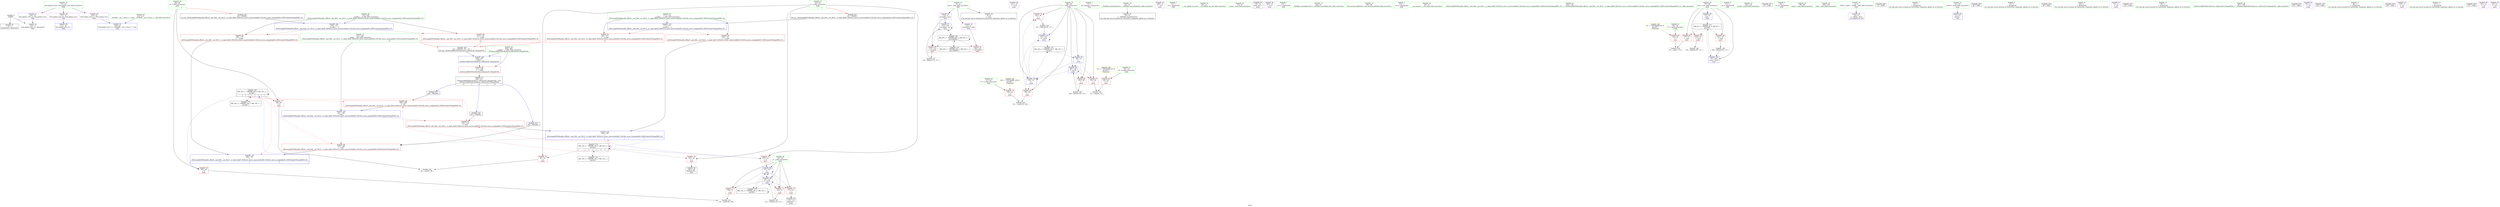 digraph "SVFG" {
	label="SVFG";

	Node0x556ce7d6ea60 [shape=record,color=grey,label="{NodeID: 0\nNullPtr}"];
	Node0x556ce7d6ea60 -> Node0x556ce7d874b0[style=solid];
	Node0x556ce7d6ea60 -> Node0x556ce7d8afc0[style=solid];
	Node0x556ce7d998a0 [shape=record,color=black,label="{NodeID: 180\nMR_16V_3 = PHI(MR_16V_5, MR_16V_2, )\npts\{66 \}\n|{|<s4>7|<s5>7|<s6>7|<s7>7}}"];
	Node0x556ce7d998a0 -> Node0x556ce7d8a330[style=dashed];
	Node0x556ce7d998a0 -> Node0x556ce7d8a400[style=dashed];
	Node0x556ce7d998a0 -> Node0x556ce7d97fa0[style=dashed];
	Node0x556ce7d998a0 -> Node0x556ce7d998a0[style=dashed];
	Node0x556ce7d998a0:s4 -> Node0x556ce7d8aa80[style=dashed,color=red];
	Node0x556ce7d998a0:s5 -> Node0x556ce7d8ab50[style=dashed,color=red];
	Node0x556ce7d998a0:s6 -> Node0x556ce7d8ac20[style=dashed,color=red];
	Node0x556ce7d998a0:s7 -> Node0x556ce7d8c450[style=dashed,color=red];
	Node0x556ce7d87bc0 [shape=record,color=blue,label="{NodeID: 97\n114\<--116\narrayidx\<--inc\nmain\n}"];
	Node0x556ce7d87bc0 -> Node0x556ce7d8a5a0[style=dashed];
	Node0x556ce7d87bc0 -> Node0x556ce7d87bc0[style=dashed];
	Node0x556ce7d87bc0 -> Node0x556ce7d99da0[style=dashed];
	Node0x556ce7d85c20 [shape=record,color=green,label="{NodeID: 14\n8\<--10\npass\<--pass_field_insensitive\nGlob }"];
	Node0x556ce7d85c20 -> Node0x556ce7d875b0[style=solid];
	Node0x556ce7d85c20 -> Node0x556ce7d88be0[style=solid];
	Node0x556ce7d85c20 -> Node0x556ce7d88cb0[style=solid];
	Node0x556ce7d868d0 [shape=record,color=green,label="{NodeID: 28\n65\<--66\nb\<--b_field_insensitive\nmain\n|{|<s2>7}}"];
	Node0x556ce7d868d0 -> Node0x556ce7d8a330[style=solid];
	Node0x556ce7d868d0 -> Node0x556ce7d8a400[style=solid];
	Node0x556ce7d868d0:s2 -> Node0x556ce7da67a0[style=solid,color=red];
	Node0x556ce7d875b0 [shape=record,color=black,label="{NodeID: 42\n9\<--8\n\<--pass\nCan only get source location for instruction, argument, global var or function.}"];
	Node0x556ce7da6420 [shape=record,color=black,label="{NodeID: 222\n192 = PHI(206, )\n}"];
	Node0x556ce7da6420 -> Node0x556ce7d8ab50[style=solid];
	Node0x556ce7d89190 [shape=record,color=purple,label="{NodeID: 56\n131\<--15\n\<--.str.2\nmain\n}"];
	Node0x556ce7d89d80 [shape=record,color=red,label="{NodeID: 70\n152\<--59\n\<--i\nmain\n}"];
	Node0x556ce7d89d80 -> Node0x556ce7d8f770[style=solid];
	Node0x556ce7d8a8e0 [shape=record,color=red,label="{NodeID: 84\n191\<--179\n\<--__b.addr\n_ZSt4swapIiENSt9enable_ifIXsr6__and_ISt6__not_ISt15__is_tuple_likeIT_EESt21is_move_constructibleIS3_ESt18is_move_assignableIS3_EEE5valueEvE4typeERS3_SC_\n|{<s0>14}}"];
	Node0x556ce7d8a8e0:s0 -> Node0x556ce7da68e0[style=solid,color=red];
	Node0x556ce7d6eeb0 [shape=record,color=green,label="{NodeID: 1\n7\<--1\n__dso_handle\<--dummyObj\nGlob }"];
	Node0x556ce7d99da0 [shape=record,color=black,label="{NodeID: 181\nMR_20V_3 = PHI(MR_20V_4, MR_20V_2, )\npts\{100000 \}\n}"];
	Node0x556ce7d99da0 -> Node0x556ce7d8a5a0[style=dashed];
	Node0x556ce7d99da0 -> Node0x556ce7d8a670[style=dashed];
	Node0x556ce7d99da0 -> Node0x556ce7d87bc0[style=dashed];
	Node0x556ce7d99da0 -> Node0x556ce7d984a0[style=dashed];
	Node0x556ce7d99da0 -> Node0x556ce7d99da0[style=dashed];
	Node0x556ce7d87c90 [shape=record,color=blue,label="{NodeID: 98\n61\<--121\nj\<--inc10\nmain\n}"];
	Node0x556ce7d87c90 -> Node0x556ce7d89e50[style=dashed];
	Node0x556ce7d87c90 -> Node0x556ce7d89f20[style=dashed];
	Node0x556ce7d87c90 -> Node0x556ce7d89ff0[style=dashed];
	Node0x556ce7d87c90 -> Node0x556ce7d87af0[style=dashed];
	Node0x556ce7d87c90 -> Node0x556ce7d87c90[style=dashed];
	Node0x556ce7d87c90 -> Node0x556ce7d975a0[style=dashed];
	Node0x556ce7d85d20 [shape=record,color=green,label="{NodeID: 15\n21\<--25\nllvm.global_ctors\<--llvm.global_ctors_field_insensitive\nGlob }"];
	Node0x556ce7d85d20 -> Node0x556ce7d89400[style=solid];
	Node0x556ce7d85d20 -> Node0x556ce7d89500[style=solid];
	Node0x556ce7d85d20 -> Node0x556ce7d89600[style=solid];
	Node0x556ce7d8b5d0 [shape=record,color=yellow,style=double,label="{NodeID: 195\n18V_1 = ENCHI(MR_18V_0)\npts\{68 \}\nFun[main]}"];
	Node0x556ce7d8b5d0 -> Node0x556ce7d8a4d0[style=dashed];
	Node0x556ce7d869a0 [shape=record,color=green,label="{NodeID: 29\n67\<--68\nP\<--P_field_insensitive\nmain\n}"];
	Node0x556ce7d869a0 -> Node0x556ce7d8a4d0[style=solid];
	Node0x556ce7d876b0 [shape=record,color=black,label="{NodeID: 43\n34\<--35\n\<--_ZNSt8ios_base4InitD1Ev\nCan only get source location for instruction, argument, global var or function.}"];
	Node0x556ce7da6520 [shape=record,color=black,label="{NodeID: 223\n196 = PHI(206, )\n}"];
	Node0x556ce7da6520 -> Node0x556ce7d8ac20[style=solid];
	Node0x556ce7d89260 [shape=record,color=purple,label="{NodeID: 57\n149\<--17\n\<--.str.3\nmain\n}"];
	Node0x556ce7d89e50 [shape=record,color=red,label="{NodeID: 71\n108\<--61\n\<--j\nmain\n}"];
	Node0x556ce7d89e50 -> Node0x556ce7d8fef0[style=solid];
	Node0x556ce7d8a9b0 [shape=record,color=red,label="{NodeID: 85\n198\<--179\n\<--__b.addr\n_ZSt4swapIiENSt9enable_ifIXsr6__and_ISt6__not_ISt15__is_tuple_likeIT_EESt21is_move_constructibleIS3_ESt18is_move_assignableIS3_EEE5valueEvE4typeERS3_SC_\n}"];
	Node0x556ce7d8a9b0 -> Node0x556ce7d8c450[style=solid];
	Node0x556ce7d84c30 [shape=record,color=green,label="{NodeID: 2\n11\<--1\n.str\<--dummyObj\nGlob }"];
	Node0x556ce7d87d60 [shape=record,color=blue,label="{NodeID: 99\n59\<--126\ni\<--inc12\nmain\n}"];
	Node0x556ce7d87d60 -> Node0x556ce7d89b10[style=dashed];
	Node0x556ce7d87d60 -> Node0x556ce7d89be0[style=dashed];
	Node0x556ce7d87d60 -> Node0x556ce7d87d60[style=dashed];
	Node0x556ce7d87d60 -> Node0x556ce7d87e30[style=dashed];
	Node0x556ce7d85e20 [shape=record,color=green,label="{NodeID: 16\n26\<--27\n__cxx_global_var_init\<--__cxx_global_var_init_field_insensitive\n}"];
	Node0x556ce7d86a70 [shape=record,color=green,label="{NodeID: 30\n73\<--74\nscanf\<--scanf_field_insensitive\n}"];
	Node0x556ce7d877b0 [shape=record,color=black,label="{NodeID: 44\n50\<--70\nmain_ret\<--\nmain\n}"];
	Node0x556ce7da6660 [shape=record,color=black,label="{NodeID: 224\n175 = PHI(63, )\n0th arg _ZSt4swapIiENSt9enable_ifIXsr6__and_ISt6__not_ISt15__is_tuple_likeIT_EESt21is_move_constructibleIS3_ESt18is_move_assignableIS3_EEE5valueEvE4typeERS3_SC_ }"];
	Node0x556ce7da6660 -> Node0x556ce7d880a0[style=solid];
	Node0x556ce7d89330 [shape=record,color=purple,label="{NodeID: 58\n156\<--19\n\<--.str.4\nmain\n}"];
	Node0x556ce7d8f5f0 [shape=record,color=grey,label="{NodeID: 155\n121 = Binary(120, 117, )\n}"];
	Node0x556ce7d8f5f0 -> Node0x556ce7d87c90[style=solid];
	Node0x556ce7d89f20 [shape=record,color=red,label="{NodeID: 72\n112\<--61\n\<--j\nmain\n}"];
	Node0x556ce7d89f20 -> Node0x556ce7d87880[style=solid];
	Node0x556ce7d8aa80 [shape=record,color=red,label="{NodeID: 86\n189\<--186\n\<--call\n_ZSt4swapIiENSt9enable_ifIXsr6__and_ISt6__not_ISt15__is_tuple_likeIT_EESt21is_move_constructibleIS3_ESt18is_move_assignableIS3_EEE5valueEvE4typeERS3_SC_\n}"];
	Node0x556ce7d8aa80 -> Node0x556ce7d88240[style=solid];
	Node0x556ce7d84cc0 [shape=record,color=green,label="{NodeID: 3\n13\<--1\n.str.1\<--dummyObj\nGlob }"];
	Node0x556ce7d87e30 [shape=record,color=blue,label="{NodeID: 100\n59\<--70\ni\<--\nmain\n}"];
	Node0x556ce7d87e30 -> Node0x556ce7d89cb0[style=dashed];
	Node0x556ce7d87e30 -> Node0x556ce7d89d80[style=dashed];
	Node0x556ce7d87e30 -> Node0x556ce7d87f00[style=dashed];
	Node0x556ce7d87e30 -> Node0x556ce7d970a0[style=dashed];
	Node0x556ce7d85f20 [shape=record,color=green,label="{NodeID: 17\n30\<--31\n_ZNSt8ios_base4InitC1Ev\<--_ZNSt8ios_base4InitC1Ev_field_insensitive\n}"];
	Node0x556ce7d86b70 [shape=record,color=green,label="{NodeID: 31\n85\<--86\nllvm.memset.p0i8.i64\<--llvm.memset.p0i8.i64_field_insensitive\n}"];
	Node0x556ce7d87880 [shape=record,color=black,label="{NodeID: 45\n113\<--112\nidxprom\<--\nmain\n}"];
	Node0x556ce7da67a0 [shape=record,color=black,label="{NodeID: 225\n176 = PHI(65, )\n1st arg _ZSt4swapIiENSt9enable_ifIXsr6__and_ISt6__not_ISt15__is_tuple_likeIT_EESt21is_move_constructibleIS3_ESt18is_move_assignableIS3_EEE5valueEvE4typeERS3_SC_ }"];
	Node0x556ce7da67a0 -> Node0x556ce7d88170[style=solid];
	Node0x556ce7d89400 [shape=record,color=purple,label="{NodeID: 59\n217\<--21\nllvm.global_ctors_0\<--llvm.global_ctors\nGlob }"];
	Node0x556ce7d89400 -> Node0x556ce7d8adc0[style=solid];
	Node0x556ce7d8f770 [shape=record,color=grey,label="{NodeID: 156\n153 = Binary(152, 117, )\n}"];
	Node0x556ce7d8f770 -> Node0x556ce7d87f00[style=solid];
	Node0x556ce7d89ff0 [shape=record,color=red,label="{NodeID: 73\n120\<--61\n\<--j\nmain\n}"];
	Node0x556ce7d89ff0 -> Node0x556ce7d8f5f0[style=solid];
	Node0x556ce7d8ab50 [shape=record,color=red,label="{NodeID: 87\n193\<--192\n\<--call1\n_ZSt4swapIiENSt9enable_ifIXsr6__and_ISt6__not_ISt15__is_tuple_likeIT_EESt21is_move_constructibleIS3_ESt18is_move_assignableIS3_EEE5valueEvE4typeERS3_SC_\n}"];
	Node0x556ce7d8ab50 -> Node0x556ce7d8c380[style=solid];
	Node0x556ce7d84d50 [shape=record,color=green,label="{NodeID: 4\n15\<--1\n.str.2\<--dummyObj\nGlob }"];
	Node0x556ce7d87f00 [shape=record,color=blue,label="{NodeID: 101\n59\<--153\ni\<--inc24\nmain\n}"];
	Node0x556ce7d87f00 -> Node0x556ce7d89cb0[style=dashed];
	Node0x556ce7d87f00 -> Node0x556ce7d89d80[style=dashed];
	Node0x556ce7d87f00 -> Node0x556ce7d87f00[style=dashed];
	Node0x556ce7d87f00 -> Node0x556ce7d970a0[style=dashed];
	Node0x556ce7d86020 [shape=record,color=green,label="{NodeID: 18\n36\<--37\n__cxa_atexit\<--__cxa_atexit_field_insensitive\n}"];
	Node0x556ce7d86c70 [shape=record,color=green,label="{NodeID: 32\n102\<--103\n_ZSt4swapIiENSt9enable_ifIXsr6__and_ISt6__not_ISt15__is_tuple_likeIT_EESt21is_move_constructibleIS3_ESt18is_move_assignableIS3_EEE5valueEvE4typeERS3_SC_\<--_ZSt4swapIiENSt9enable_ifIXsr6__and_ISt6__not_ISt15__is_tuple_likeIT_EESt21is_move_constructibleIS3_ESt18is_move_assignableIS3_EEE5valueEvE4typeERS3_SC__field_insensitive\n}"];
	Node0x556ce7d87950 [shape=record,color=black,label="{NodeID: 46\n146\<--145\nidxprom20\<--\nmain\n}"];
	Node0x556ce7da68e0 [shape=record,color=black,label="{NodeID: 226\n207 = PHI(185, 191, 181, )\n0th arg _ZSt4moveIRiEONSt16remove_referenceIT_E4typeEOS2_ }"];
	Node0x556ce7da68e0 -> Node0x556ce7d8c520[style=solid];
	Node0x556ce7d89500 [shape=record,color=purple,label="{NodeID: 60\n218\<--21\nllvm.global_ctors_1\<--llvm.global_ctors\nGlob }"];
	Node0x556ce7d89500 -> Node0x556ce7d8aec0[style=solid];
	Node0x556ce7d8f8f0 [shape=record,color=grey,label="{NodeID: 157\n116 = Binary(115, 117, )\n}"];
	Node0x556ce7d8f8f0 -> Node0x556ce7d87bc0[style=solid];
	Node0x556ce7d8a0c0 [shape=record,color=red,label="{NodeID: 74\n97\<--63\n\<--a\nmain\n}"];
	Node0x556ce7d8a0c0 -> Node0x556ce7d90070[style=solid];
	Node0x556ce7d96ba0 [shape=record,color=black,label="{NodeID: 171\nMR_8V_3 = PHI(MR_8V_4, MR_8V_2, )\npts\{58 \}\n}"];
	Node0x556ce7d96ba0 -> Node0x556ce7d898a0[style=dashed];
	Node0x556ce7d96ba0 -> Node0x556ce7d89970[style=dashed];
	Node0x556ce7d96ba0 -> Node0x556ce7d89a40[style=dashed];
	Node0x556ce7d96ba0 -> Node0x556ce7d87fd0[style=dashed];
	Node0x556ce7d8ac20 [shape=record,color=red,label="{NodeID: 88\n197\<--196\n\<--call2\n_ZSt4swapIiENSt9enable_ifIXsr6__and_ISt6__not_ISt15__is_tuple_likeIT_EESt21is_move_constructibleIS3_ESt18is_move_assignableIS3_EEE5valueEvE4typeERS3_SC_\n}"];
	Node0x556ce7d8ac20 -> Node0x556ce7d8c450[style=solid];
	Node0x556ce7d84de0 [shape=record,color=green,label="{NodeID: 5\n17\<--1\n.str.3\<--dummyObj\nGlob }"];
	Node0x556ce7d87fd0 [shape=record,color=blue,label="{NodeID: 102\n57\<--162\ncasn\<--inc28\nmain\n}"];
	Node0x556ce7d87fd0 -> Node0x556ce7d96ba0[style=dashed];
	Node0x556ce7d86120 [shape=record,color=green,label="{NodeID: 19\n35\<--41\n_ZNSt8ios_base4InitD1Ev\<--_ZNSt8ios_base4InitD1Ev_field_insensitive\n}"];
	Node0x556ce7d86120 -> Node0x556ce7d876b0[style=solid];
	Node0x556ce7d86d70 [shape=record,color=green,label="{NodeID: 33\n133\<--134\nprintf\<--printf_field_insensitive\n}"];
	Node0x556ce7d87a20 [shape=record,color=black,label="{NodeID: 47\n206\<--211\n_ZSt4moveIRiEONSt16remove_referenceIT_E4typeEOS2__ret\<--\n_ZSt4moveIRiEONSt16remove_referenceIT_E4typeEOS2_\n|{<s0>13|<s1>14|<s2>15}}"];
	Node0x556ce7d87a20:s0 -> Node0x556ce7da6230[style=solid,color=blue];
	Node0x556ce7d87a20:s1 -> Node0x556ce7da6420[style=solid,color=blue];
	Node0x556ce7d87a20:s2 -> Node0x556ce7da6520[style=solid,color=blue];
	Node0x556ce7da9130 [shape=record,color=black,label="{NodeID: 227\n33 = PHI()\n}"];
	Node0x556ce7d89600 [shape=record,color=purple,label="{NodeID: 61\n219\<--21\nllvm.global_ctors_2\<--llvm.global_ctors\nGlob }"];
	Node0x556ce7d89600 -> Node0x556ce7d8afc0[style=solid];
	Node0x556ce7d8fa70 [shape=record,color=grey,label="{NodeID: 158\n162 = Binary(161, 117, )\n}"];
	Node0x556ce7d8fa70 -> Node0x556ce7d87fd0[style=solid];
	Node0x556ce7d8a190 [shape=record,color=red,label="{NodeID: 75\n105\<--63\n\<--a\nmain\n}"];
	Node0x556ce7d8a190 -> Node0x556ce7d87af0[style=solid];
	Node0x556ce7d970a0 [shape=record,color=black,label="{NodeID: 172\nMR_10V_2 = PHI(MR_10V_7, MR_10V_1, )\npts\{60 \}\n}"];
	Node0x556ce7d970a0 -> Node0x556ce7d8b260[style=dashed];
	Node0x556ce7d8acf0 [shape=record,color=red,label="{NodeID: 89\n211\<--208\n\<--__t.addr\n_ZSt4moveIRiEONSt16remove_referenceIT_E4typeEOS2_\n}"];
	Node0x556ce7d8acf0 -> Node0x556ce7d87a20[style=solid];
	Node0x556ce7d85620 [shape=record,color=green,label="{NodeID: 6\n19\<--1\n.str.4\<--dummyObj\nGlob }"];
	Node0x556ce7d880a0 [shape=record,color=blue,label="{NodeID: 103\n177\<--175\n__a.addr\<--__a\n_ZSt4swapIiENSt9enable_ifIXsr6__and_ISt6__not_ISt15__is_tuple_likeIT_EESt21is_move_constructibleIS3_ESt18is_move_assignableIS3_EEE5valueEvE4typeERS3_SC_\n}"];
	Node0x556ce7d880a0 -> Node0x556ce7d8a740[style=dashed];
	Node0x556ce7d880a0 -> Node0x556ce7d8a810[style=dashed];
	Node0x556ce7d86220 [shape=record,color=green,label="{NodeID: 20\n48\<--49\nmain\<--main_field_insensitive\n}"];
	Node0x556ce7d86e70 [shape=record,color=green,label="{NodeID: 34\n158\<--159\nputs\<--puts_field_insensitive\n}"];
	Node0x556ce7d88b10 [shape=record,color=purple,label="{NodeID: 48\n32\<--4\n\<--_ZStL8__ioinit\n__cxx_global_var_init\n}"];
	Node0x556ce7da9230 [shape=record,color=black,label="{NodeID: 228\n72 = PHI()\n}"];
	Node0x556ce7d89700 [shape=record,color=red,label="{NodeID: 62\n92\<--53\n\<--N\nmain\n}"];
	Node0x556ce7d89700 -> Node0x556ce7d901f0[style=solid];
	Node0x556ce7d8fbf0 [shape=record,color=grey,label="{NodeID: 159\n126 = Binary(125, 117, )\n}"];
	Node0x556ce7d8fbf0 -> Node0x556ce7d87d60[style=solid];
	Node0x556ce7d8a260 [shape=record,color=red,label="{NodeID: 76\n145\<--63\n\<--a\nmain\n}"];
	Node0x556ce7d8a260 -> Node0x556ce7d87950[style=solid];
	Node0x556ce7d975a0 [shape=record,color=black,label="{NodeID: 173\nMR_12V_2 = PHI(MR_12V_3, MR_12V_1, )\npts\{62 \}\n}"];
	Node0x556ce7d975a0 -> Node0x556ce7d87af0[style=dashed];
	Node0x556ce7d975a0 -> Node0x556ce7d975a0[style=dashed];
	Node0x556ce7d8adc0 [shape=record,color=blue,label="{NodeID: 90\n217\<--22\nllvm.global_ctors_0\<--\nGlob }"];
	Node0x556ce7d856b0 [shape=record,color=green,label="{NodeID: 7\n22\<--1\n\<--dummyObj\nCan only get source location for instruction, argument, global var or function.}"];
	Node0x556ce7d88170 [shape=record,color=blue,label="{NodeID: 104\n179\<--176\n__b.addr\<--__b\n_ZSt4swapIiENSt9enable_ifIXsr6__and_ISt6__not_ISt15__is_tuple_likeIT_EESt21is_move_constructibleIS3_ESt18is_move_assignableIS3_EEE5valueEvE4typeERS3_SC_\n}"];
	Node0x556ce7d88170 -> Node0x556ce7d8a8e0[style=dashed];
	Node0x556ce7d88170 -> Node0x556ce7d8a9b0[style=dashed];
	Node0x556ce7d86320 [shape=record,color=green,label="{NodeID: 21\n51\<--52\nretval\<--retval_field_insensitive\nmain\n}"];
	Node0x556ce7d86320 -> Node0x556ce7d8b0c0[style=solid];
	Node0x556ce7d86f70 [shape=record,color=green,label="{NodeID: 35\n177\<--178\n__a.addr\<--__a.addr_field_insensitive\n_ZSt4swapIiENSt9enable_ifIXsr6__and_ISt6__not_ISt15__is_tuple_likeIT_EESt21is_move_constructibleIS3_ESt18is_move_assignableIS3_EEE5valueEvE4typeERS3_SC_\n}"];
	Node0x556ce7d86f70 -> Node0x556ce7d8a740[style=solid];
	Node0x556ce7d86f70 -> Node0x556ce7d8a810[style=solid];
	Node0x556ce7d86f70 -> Node0x556ce7d880a0[style=solid];
	Node0x556ce7d88be0 [shape=record,color=purple,label="{NodeID: 49\n114\<--8\narrayidx\<--pass\nmain\n}"];
	Node0x556ce7d88be0 -> Node0x556ce7d8a5a0[style=solid];
	Node0x556ce7d88be0 -> Node0x556ce7d87bc0[style=solid];
	Node0x556ce7da9330 [shape=record,color=black,label="{NodeID: 229\n88 = PHI()\n}"];
	Node0x556ce7d897d0 [shape=record,color=red,label="{NodeID: 63\n78\<--55\n\<--T\nmain\n}"];
	Node0x556ce7d897d0 -> Node0x556ce7d904f0[style=solid];
	Node0x556ce7d8fd70 [shape=record,color=grey,label="{NodeID: 160\n130 = Binary(129, 117, )\n}"];
	Node0x556ce7d8a330 [shape=record,color=red,label="{NodeID: 77\n98\<--65\n\<--b\nmain\n}"];
	Node0x556ce7d8a330 -> Node0x556ce7d90070[style=solid];
	Node0x556ce7d97aa0 [shape=record,color=black,label="{NodeID: 174\nMR_14V_2 = PHI(MR_14V_3, MR_14V_1, )\npts\{64 \}\n}"];
	Node0x556ce7d97aa0 -> Node0x556ce7d993a0[style=dashed];
	Node0x556ce7d8aec0 [shape=record,color=blue,label="{NodeID: 91\n218\<--23\nllvm.global_ctors_1\<--_GLOBAL__sub_I_stiron_1_1.cpp\nGlob }"];
	Node0x556ce7d85740 [shape=record,color=green,label="{NodeID: 8\n70\<--1\n\<--dummyObj\nCan only get source location for instruction, argument, global var or function.}"];
	Node0x556ce7d9b0f0 [shape=record,color=yellow,style=double,label="{NodeID: 188\n4V_1 = ENCHI(MR_4V_0)\npts\{54 \}\nFun[main]}"];
	Node0x556ce7d9b0f0 -> Node0x556ce7d89700[style=dashed];
	Node0x556ce7d88240 [shape=record,color=blue,label="{NodeID: 105\n181\<--189\n__tmp\<--\n_ZSt4swapIiENSt9enable_ifIXsr6__and_ISt6__not_ISt15__is_tuple_likeIT_EESt21is_move_constructibleIS3_ESt18is_move_assignableIS3_EEE5valueEvE4typeERS3_SC_\n}"];
	Node0x556ce7d88240 -> Node0x556ce7d8ab50[style=dashed];
	Node0x556ce7d88240 -> Node0x556ce7d8ac20[style=dashed];
	Node0x556ce7d863f0 [shape=record,color=green,label="{NodeID: 22\n53\<--54\nN\<--N_field_insensitive\nmain\n}"];
	Node0x556ce7d863f0 -> Node0x556ce7d89700[style=solid];
	Node0x556ce7d87040 [shape=record,color=green,label="{NodeID: 36\n179\<--180\n__b.addr\<--__b.addr_field_insensitive\n_ZSt4swapIiENSt9enable_ifIXsr6__and_ISt6__not_ISt15__is_tuple_likeIT_EESt21is_move_constructibleIS3_ESt18is_move_assignableIS3_EEE5valueEvE4typeERS3_SC_\n}"];
	Node0x556ce7d87040 -> Node0x556ce7d8a8e0[style=solid];
	Node0x556ce7d87040 -> Node0x556ce7d8a9b0[style=solid];
	Node0x556ce7d87040 -> Node0x556ce7d88170[style=solid];
	Node0x556ce7d88cb0 [shape=record,color=purple,label="{NodeID: 50\n147\<--8\narrayidx21\<--pass\nmain\n}"];
	Node0x556ce7d88cb0 -> Node0x556ce7d8a670[style=solid];
	Node0x556ce7da9430 [shape=record,color=black,label="{NodeID: 230\n96 = PHI()\n}"];
	Node0x556ce7d898a0 [shape=record,color=red,label="{NodeID: 64\n77\<--57\n\<--casn\nmain\n}"];
	Node0x556ce7d898a0 -> Node0x556ce7d904f0[style=solid];
	Node0x556ce7d8fef0 [shape=record,color=grey,label="{NodeID: 161\n110 = cmp(108, 109, )\n}"];
	Node0x556ce7d8a400 [shape=record,color=red,label="{NodeID: 78\n109\<--65\n\<--b\nmain\n}"];
	Node0x556ce7d8a400 -> Node0x556ce7d8fef0[style=solid];
	Node0x556ce7d97fa0 [shape=record,color=black,label="{NodeID: 175\nMR_16V_2 = PHI(MR_16V_3, MR_16V_1, )\npts\{66 \}\n}"];
	Node0x556ce7d97fa0 -> Node0x556ce7d998a0[style=dashed];
	Node0x556ce7d8afc0 [shape=record,color=blue, style = dotted,label="{NodeID: 92\n219\<--3\nllvm.global_ctors_2\<--dummyVal\nGlob }"];
	Node0x556ce7d857d0 [shape=record,color=green,label="{NodeID: 9\n82\<--1\n\<--dummyObj\nCan only get source location for instruction, argument, global var or function.}"];
	Node0x556ce7d9b1d0 [shape=record,color=yellow,style=double,label="{NodeID: 189\n6V_1 = ENCHI(MR_6V_0)\npts\{56 \}\nFun[main]}"];
	Node0x556ce7d9b1d0 -> Node0x556ce7d897d0[style=dashed];
	Node0x556ce7d8c380 [shape=record,color=blue,label="{NodeID: 106\n194\<--193\n\<--\n_ZSt4swapIiENSt9enable_ifIXsr6__and_ISt6__not_ISt15__is_tuple_likeIT_EESt21is_move_constructibleIS3_ESt18is_move_assignableIS3_EEE5valueEvE4typeERS3_SC_\n|{|<s1>7|<s2>7}}"];
	Node0x556ce7d8c380 -> Node0x556ce7d8ac20[style=dashed];
	Node0x556ce7d8c380:s1 -> Node0x556ce7d8a190[style=dashed,color=blue];
	Node0x556ce7d8c380:s2 -> Node0x556ce7d993a0[style=dashed,color=blue];
	Node0x556ce7d864c0 [shape=record,color=green,label="{NodeID: 23\n55\<--56\nT\<--T_field_insensitive\nmain\n}"];
	Node0x556ce7d864c0 -> Node0x556ce7d897d0[style=solid];
	Node0x556ce7d87110 [shape=record,color=green,label="{NodeID: 37\n181\<--182\n__tmp\<--__tmp_field_insensitive\n_ZSt4swapIiENSt9enable_ifIXsr6__and_ISt6__not_ISt15__is_tuple_likeIT_EESt21is_move_constructibleIS3_ESt18is_move_assignableIS3_EEE5valueEvE4typeERS3_SC_\n|{|<s1>15}}"];
	Node0x556ce7d87110 -> Node0x556ce7d88240[style=solid];
	Node0x556ce7d87110:s1 -> Node0x556ce7da68e0[style=solid,color=red];
	Node0x556ce7d88d80 [shape=record,color=purple,label="{NodeID: 51\n71\<--11\n\<--.str\nmain\n}"];
	Node0x556ce7da9530 [shape=record,color=black,label="{NodeID: 231\n132 = PHI()\n}"];
	Node0x556ce7d89970 [shape=record,color=red,label="{NodeID: 65\n129\<--57\n\<--casn\nmain\n}"];
	Node0x556ce7d89970 -> Node0x556ce7d8fd70[style=solid];
	Node0x556ce7d90070 [shape=record,color=grey,label="{NodeID: 162\n99 = cmp(97, 98, )\n}"];
	Node0x556ce7d8a4d0 [shape=record,color=red,label="{NodeID: 79\n140\<--67\n\<--P\nmain\n}"];
	Node0x556ce7d8a4d0 -> Node0x556ce7d90370[style=solid];
	Node0x556ce7d984a0 [shape=record,color=black,label="{NodeID: 176\nMR_20V_2 = PHI(MR_20V_3, MR_20V_1, )\npts\{100000 \}\n}"];
	Node0x556ce7d984a0 -> Node0x556ce7d99da0[style=dashed];
	Node0x556ce7d8b0c0 [shape=record,color=blue,label="{NodeID: 93\n51\<--70\nretval\<--\nmain\n}"];
	Node0x556ce7d85860 [shape=record,color=green,label="{NodeID: 10\n83\<--1\n\<--dummyObj\nCan only get source location for instruction, argument, global var or function.}"];
	Node0x556ce7d8c450 [shape=record,color=blue,label="{NodeID: 107\n198\<--197\n\<--\n_ZSt4swapIiENSt9enable_ifIXsr6__and_ISt6__not_ISt15__is_tuple_likeIT_EESt21is_move_constructibleIS3_ESt18is_move_assignableIS3_EEE5valueEvE4typeERS3_SC_\n|{<s0>7|<s1>7}}"];
	Node0x556ce7d8c450:s0 -> Node0x556ce7d8a400[style=dashed,color=blue];
	Node0x556ce7d8c450:s1 -> Node0x556ce7d998a0[style=dashed,color=blue];
	Node0x556ce7d86590 [shape=record,color=green,label="{NodeID: 24\n57\<--58\ncasn\<--casn_field_insensitive\nmain\n}"];
	Node0x556ce7d86590 -> Node0x556ce7d898a0[style=solid];
	Node0x556ce7d86590 -> Node0x556ce7d89970[style=solid];
	Node0x556ce7d86590 -> Node0x556ce7d89a40[style=solid];
	Node0x556ce7d86590 -> Node0x556ce7d8b190[style=solid];
	Node0x556ce7d86590 -> Node0x556ce7d87fd0[style=solid];
	Node0x556ce7d871e0 [shape=record,color=green,label="{NodeID: 38\n187\<--188\n_ZSt4moveIRiEONSt16remove_referenceIT_E4typeEOS2_\<--_ZSt4moveIRiEONSt16remove_referenceIT_E4typeEOS2__field_insensitive\n}"];
	Node0x556ce7da7170 [shape=record,color=black,label="{NodeID: 218\n144 = PHI()\n}"];
	Node0x556ce7d88e50 [shape=record,color=purple,label="{NodeID: 52\n87\<--11\n\<--.str\nmain\n}"];
	Node0x556ce7da9630 [shape=record,color=black,label="{NodeID: 232\n136 = PHI()\n}"];
	Node0x556ce7d89a40 [shape=record,color=red,label="{NodeID: 66\n161\<--57\n\<--casn\nmain\n}"];
	Node0x556ce7d89a40 -> Node0x556ce7d8fa70[style=solid];
	Node0x556ce7d901f0 [shape=record,color=grey,label="{NodeID: 163\n93 = cmp(91, 92, )\n}"];
	Node0x556ce7d8a5a0 [shape=record,color=red,label="{NodeID: 80\n115\<--114\n\<--arrayidx\nmain\n}"];
	Node0x556ce7d8a5a0 -> Node0x556ce7d8f8f0[style=solid];
	Node0x556ce7d8b190 [shape=record,color=blue,label="{NodeID: 94\n57\<--70\ncasn\<--\nmain\n}"];
	Node0x556ce7d8b190 -> Node0x556ce7d96ba0[style=dashed];
	Node0x556ce7d85920 [shape=record,color=green,label="{NodeID: 11\n84\<--1\n\<--dummyObj\nCan only get source location for instruction, argument, global var or function.}"];
	Node0x556ce7d8c520 [shape=record,color=blue,label="{NodeID: 108\n208\<--207\n__t.addr\<--__t\n_ZSt4moveIRiEONSt16remove_referenceIT_E4typeEOS2_\n}"];
	Node0x556ce7d8c520 -> Node0x556ce7d8acf0[style=dashed];
	Node0x556ce7d86660 [shape=record,color=green,label="{NodeID: 25\n59\<--60\ni\<--i_field_insensitive\nmain\n}"];
	Node0x556ce7d86660 -> Node0x556ce7d89b10[style=solid];
	Node0x556ce7d86660 -> Node0x556ce7d89be0[style=solid];
	Node0x556ce7d86660 -> Node0x556ce7d89cb0[style=solid];
	Node0x556ce7d86660 -> Node0x556ce7d89d80[style=solid];
	Node0x556ce7d86660 -> Node0x556ce7d8b260[style=solid];
	Node0x556ce7d86660 -> Node0x556ce7d87d60[style=solid];
	Node0x556ce7d86660 -> Node0x556ce7d87e30[style=solid];
	Node0x556ce7d86660 -> Node0x556ce7d87f00[style=solid];
	Node0x556ce7d872e0 [shape=record,color=green,label="{NodeID: 39\n208\<--209\n__t.addr\<--__t.addr_field_insensitive\n_ZSt4moveIRiEONSt16remove_referenceIT_E4typeEOS2_\n}"];
	Node0x556ce7d872e0 -> Node0x556ce7d8acf0[style=solid];
	Node0x556ce7d872e0 -> Node0x556ce7d8c520[style=solid];
	Node0x556ce7da7240 [shape=record,color=black,label="{NodeID: 219\n150 = PHI()\n}"];
	Node0x556ce7d88f20 [shape=record,color=purple,label="{NodeID: 53\n135\<--11\n\<--.str\nmain\n}"];
	Node0x556ce7d89b10 [shape=record,color=red,label="{NodeID: 67\n91\<--59\n\<--i\nmain\n}"];
	Node0x556ce7d89b10 -> Node0x556ce7d901f0[style=solid];
	Node0x556ce7d90370 [shape=record,color=grey,label="{NodeID: 164\n141 = cmp(139, 140, )\n}"];
	Node0x556ce7d8a670 [shape=record,color=red,label="{NodeID: 81\n148\<--147\n\<--arrayidx21\nmain\n}"];
	Node0x556ce7d8b260 [shape=record,color=blue,label="{NodeID: 95\n59\<--70\ni\<--\nmain\n}"];
	Node0x556ce7d8b260 -> Node0x556ce7d89b10[style=dashed];
	Node0x556ce7d8b260 -> Node0x556ce7d89be0[style=dashed];
	Node0x556ce7d8b260 -> Node0x556ce7d87d60[style=dashed];
	Node0x556ce7d8b260 -> Node0x556ce7d87e30[style=dashed];
	Node0x556ce7d85a20 [shape=record,color=green,label="{NodeID: 12\n117\<--1\n\<--dummyObj\nCan only get source location for instruction, argument, global var or function.}"];
	Node0x556ce7d86730 [shape=record,color=green,label="{NodeID: 26\n61\<--62\nj\<--j_field_insensitive\nmain\n}"];
	Node0x556ce7d86730 -> Node0x556ce7d89e50[style=solid];
	Node0x556ce7d86730 -> Node0x556ce7d89f20[style=solid];
	Node0x556ce7d86730 -> Node0x556ce7d89ff0[style=solid];
	Node0x556ce7d86730 -> Node0x556ce7d87af0[style=solid];
	Node0x556ce7d86730 -> Node0x556ce7d87c90[style=solid];
	Node0x556ce7d873b0 [shape=record,color=green,label="{NodeID: 40\n23\<--213\n_GLOBAL__sub_I_stiron_1_1.cpp\<--_GLOBAL__sub_I_stiron_1_1.cpp_field_insensitive\n}"];
	Node0x556ce7d873b0 -> Node0x556ce7d8aec0[style=solid];
	Node0x556ce7da6130 [shape=record,color=black,label="{NodeID: 220\n157 = PHI()\n}"];
	Node0x556ce7d88ff0 [shape=record,color=purple,label="{NodeID: 54\n143\<--11\n\<--.str\nmain\n}"];
	Node0x556ce7d89be0 [shape=record,color=red,label="{NodeID: 68\n125\<--59\n\<--i\nmain\n}"];
	Node0x556ce7d89be0 -> Node0x556ce7d8fbf0[style=solid];
	Node0x556ce7d904f0 [shape=record,color=grey,label="{NodeID: 165\n79 = cmp(77, 78, )\n}"];
	Node0x556ce7d8a740 [shape=record,color=red,label="{NodeID: 82\n185\<--177\n\<--__a.addr\n_ZSt4swapIiENSt9enable_ifIXsr6__and_ISt6__not_ISt15__is_tuple_likeIT_EESt21is_move_constructibleIS3_ESt18is_move_assignableIS3_EEE5valueEvE4typeERS3_SC_\n|{<s0>13}}"];
	Node0x556ce7d8a740:s0 -> Node0x556ce7da68e0[style=solid,color=red];
	Node0x556ce7d993a0 [shape=record,color=black,label="{NodeID: 179\nMR_14V_3 = PHI(MR_14V_5, MR_14V_2, )\npts\{64 \}\n|{|<s5>7|<s6>7|<s7>7}}"];
	Node0x556ce7d993a0 -> Node0x556ce7d8a0c0[style=dashed];
	Node0x556ce7d993a0 -> Node0x556ce7d8a190[style=dashed];
	Node0x556ce7d993a0 -> Node0x556ce7d8a260[style=dashed];
	Node0x556ce7d993a0 -> Node0x556ce7d97aa0[style=dashed];
	Node0x556ce7d993a0 -> Node0x556ce7d993a0[style=dashed];
	Node0x556ce7d993a0:s5 -> Node0x556ce7d8aa80[style=dashed,color=red];
	Node0x556ce7d993a0:s6 -> Node0x556ce7d8ab50[style=dashed,color=red];
	Node0x556ce7d993a0:s7 -> Node0x556ce7d8c380[style=dashed,color=red];
	Node0x556ce7d87af0 [shape=record,color=blue,label="{NodeID: 96\n61\<--105\nj\<--\nmain\n}"];
	Node0x556ce7d87af0 -> Node0x556ce7d89e50[style=dashed];
	Node0x556ce7d87af0 -> Node0x556ce7d89f20[style=dashed];
	Node0x556ce7d87af0 -> Node0x556ce7d89ff0[style=dashed];
	Node0x556ce7d87af0 -> Node0x556ce7d87af0[style=dashed];
	Node0x556ce7d87af0 -> Node0x556ce7d87c90[style=dashed];
	Node0x556ce7d87af0 -> Node0x556ce7d975a0[style=dashed];
	Node0x556ce7d85b20 [shape=record,color=green,label="{NodeID: 13\n4\<--6\n_ZStL8__ioinit\<--_ZStL8__ioinit_field_insensitive\nGlob }"];
	Node0x556ce7d85b20 -> Node0x556ce7d88b10[style=solid];
	Node0x556ce7d86800 [shape=record,color=green,label="{NodeID: 27\n63\<--64\na\<--a_field_insensitive\nmain\n|{|<s3>7}}"];
	Node0x556ce7d86800 -> Node0x556ce7d8a0c0[style=solid];
	Node0x556ce7d86800 -> Node0x556ce7d8a190[style=solid];
	Node0x556ce7d86800 -> Node0x556ce7d8a260[style=solid];
	Node0x556ce7d86800:s3 -> Node0x556ce7da6660[style=solid,color=red];
	Node0x556ce7d874b0 [shape=record,color=black,label="{NodeID: 41\n2\<--3\ndummyVal\<--dummyVal\n}"];
	Node0x556ce7da6230 [shape=record,color=black,label="{NodeID: 221\n186 = PHI(206, )\n}"];
	Node0x556ce7da6230 -> Node0x556ce7d8aa80[style=solid];
	Node0x556ce7d890c0 [shape=record,color=purple,label="{NodeID: 55\n95\<--13\n\<--.str.1\nmain\n}"];
	Node0x556ce7d89cb0 [shape=record,color=red,label="{NodeID: 69\n139\<--59\n\<--i\nmain\n}"];
	Node0x556ce7d89cb0 -> Node0x556ce7d90370[style=solid];
	Node0x556ce7d8a810 [shape=record,color=red,label="{NodeID: 83\n194\<--177\n\<--__a.addr\n_ZSt4swapIiENSt9enable_ifIXsr6__and_ISt6__not_ISt15__is_tuple_likeIT_EESt21is_move_constructibleIS3_ESt18is_move_assignableIS3_EEE5valueEvE4typeERS3_SC_\n}"];
	Node0x556ce7d8a810 -> Node0x556ce7d8c380[style=solid];
}
